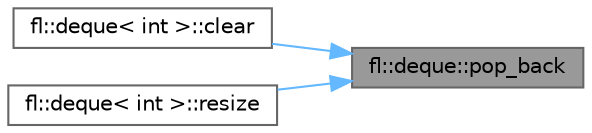 digraph "fl::deque::pop_back"
{
 // INTERACTIVE_SVG=YES
 // LATEX_PDF_SIZE
  bgcolor="transparent";
  edge [fontname=Helvetica,fontsize=10,labelfontname=Helvetica,labelfontsize=10];
  node [fontname=Helvetica,fontsize=10,shape=box,height=0.2,width=0.4];
  rankdir="RL";
  Node1 [id="Node000001",label="fl::deque::pop_back",height=0.2,width=0.4,color="gray40", fillcolor="grey60", style="filled", fontcolor="black",tooltip=" "];
  Node1 -> Node2 [id="edge1_Node000001_Node000002",dir="back",color="steelblue1",style="solid",tooltip=" "];
  Node2 [id="Node000002",label="fl::deque\< int \>::clear",height=0.2,width=0.4,color="grey40", fillcolor="white", style="filled",URL="$dc/dfe/classfl_1_1deque_a0148f8d1c2b04c2db12c405298367bfa.html#a0148f8d1c2b04c2db12c405298367bfa",tooltip=" "];
  Node1 -> Node3 [id="edge2_Node000001_Node000003",dir="back",color="steelblue1",style="solid",tooltip=" "];
  Node3 [id="Node000003",label="fl::deque\< int \>::resize",height=0.2,width=0.4,color="grey40", fillcolor="white", style="filled",URL="$dc/dfe/classfl_1_1deque_a47f6f433d568b087ab2b8bbef3661007.html#a47f6f433d568b087ab2b8bbef3661007",tooltip=" "];
}
